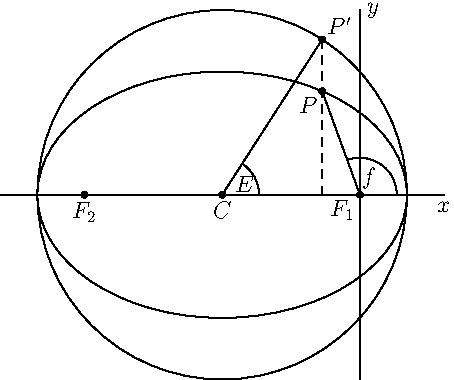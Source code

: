size(8cm);

marker mark1 = marker(scale(circlescale*2)*unitcircle, Fill);

real s = 1.2;
real a = 1.5;
real b = 1;
real f = 110;
real e = sqrt(1-(b*b)/(a*a));

real F = a*e;

draw(ellipse((-F,0), a, b));
draw(circle((-F,0), a));

real extra = 0.3;
draw((-F-a-extra,0)--(a-F+extra,0));
draw((0,-a)--(0,a));
label("$x$", (a-F+extra,0), S);
label("$y$", (0,a), E);
draw((0,0), mark1);
draw((-F,0), mark1);
draw((-2*F,0), mark1);
label("$F_1$", (0,0), SW);
label("$C$", (-F,0), S);
label("$F_2$", (-2*F,0), S);

real E = 2*atan(sqrt((1-e)/(1+e))*tan(radians(f)/2));
real r = a*(1-e*cos(E));
pair P = (r*Cos(f), r*Sin(f));
pair Pp = (r*Cos(f), a*sin(E));

draw(P, mark1);
draw(Pp, mark1);
label("$P$", P, SW);
label("$P'$", Pp, NE);

draw((0,0)--P);
draw((-F,0)--Pp);
draw(arc((0,0), (0.3,0), P));
draw(arc((-F,0), (-F+0.3,0), Pp));
label("$f$", (0,0), rotate(f/2)*(1.1,0));
label("$E$", (-F,0), rotate(degrees(E)/2)*(2,0));

draw((P.x,0)--Pp, dashed);
